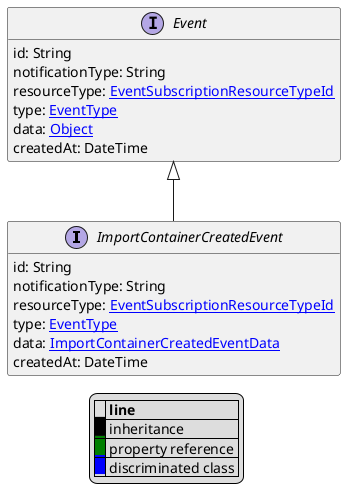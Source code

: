 @startuml

hide empty fields
hide empty methods
legend
|= |= line |
|<back:black>   </back>| inheritance |
|<back:green>   </back>| property reference |
|<back:blue>   </back>| discriminated class |
endlegend
interface ImportContainerCreatedEvent [[ImportContainerCreatedEvent.svg]] extends Event {
    id: String
    notificationType: String
    resourceType: [[EventSubscriptionResourceTypeId.svg EventSubscriptionResourceTypeId]]
    type: [[EventType.svg EventType]]
    data: [[ImportContainerCreatedEventData.svg ImportContainerCreatedEventData]]
    createdAt: DateTime
}
interface Event [[Event.svg]]  {
    id: String
    notificationType: String
    resourceType: [[EventSubscriptionResourceTypeId.svg EventSubscriptionResourceTypeId]]
    type: [[EventType.svg EventType]]
    data: [[Object.svg Object]]
    createdAt: DateTime
}





@enduml
